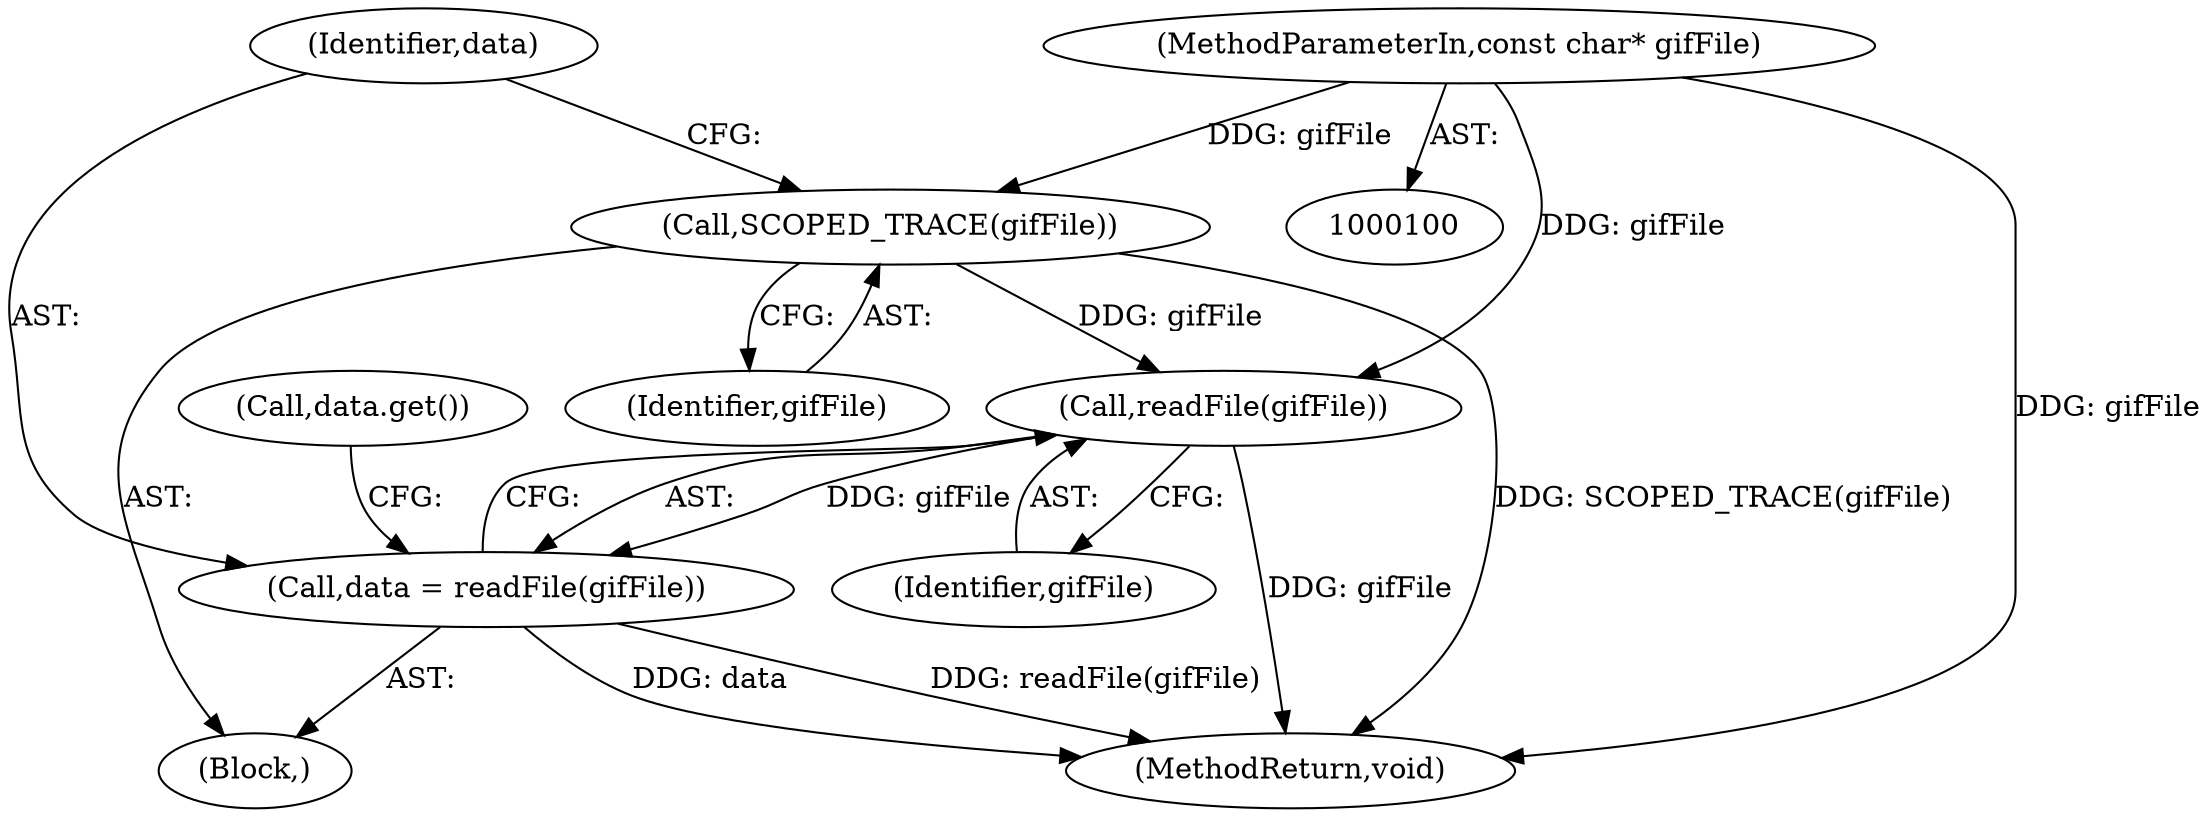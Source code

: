 digraph "1_Chrome_4f9c9adef4036aff60b734b4a0045c43c320fe1d_0@API" {
"1000108" [label="(Call,readFile(gifFile))"];
"1000103" [label="(Call,SCOPED_TRACE(gifFile))"];
"1000101" [label="(MethodParameterIn,const char* gifFile)"];
"1000106" [label="(Call,data = readFile(gifFile))"];
"1000103" [label="(Call,SCOPED_TRACE(gifFile))"];
"1000104" [label="(Identifier,gifFile)"];
"1000101" [label="(MethodParameterIn,const char* gifFile)"];
"1000109" [label="(Identifier,gifFile)"];
"1000111" [label="(Call,data.get())"];
"1000189" [label="(MethodReturn,void)"];
"1000108" [label="(Call,readFile(gifFile))"];
"1000106" [label="(Call,data = readFile(gifFile))"];
"1000102" [label="(Block,)"];
"1000107" [label="(Identifier,data)"];
"1000108" -> "1000106"  [label="AST: "];
"1000108" -> "1000109"  [label="CFG: "];
"1000109" -> "1000108"  [label="AST: "];
"1000106" -> "1000108"  [label="CFG: "];
"1000108" -> "1000189"  [label="DDG: gifFile"];
"1000108" -> "1000106"  [label="DDG: gifFile"];
"1000103" -> "1000108"  [label="DDG: gifFile"];
"1000101" -> "1000108"  [label="DDG: gifFile"];
"1000103" -> "1000102"  [label="AST: "];
"1000103" -> "1000104"  [label="CFG: "];
"1000104" -> "1000103"  [label="AST: "];
"1000107" -> "1000103"  [label="CFG: "];
"1000103" -> "1000189"  [label="DDG: SCOPED_TRACE(gifFile)"];
"1000101" -> "1000103"  [label="DDG: gifFile"];
"1000101" -> "1000100"  [label="AST: "];
"1000101" -> "1000189"  [label="DDG: gifFile"];
"1000106" -> "1000102"  [label="AST: "];
"1000107" -> "1000106"  [label="AST: "];
"1000111" -> "1000106"  [label="CFG: "];
"1000106" -> "1000189"  [label="DDG: readFile(gifFile)"];
"1000106" -> "1000189"  [label="DDG: data"];
}
